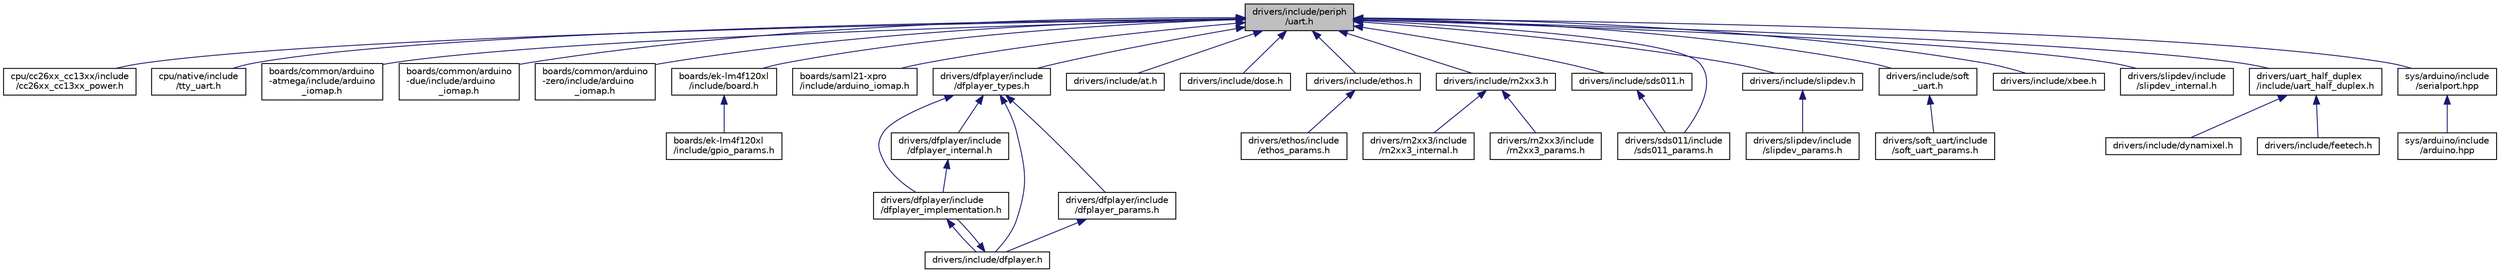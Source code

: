 digraph "drivers/include/periph/uart.h"
{
 // LATEX_PDF_SIZE
  edge [fontname="Helvetica",fontsize="10",labelfontname="Helvetica",labelfontsize="10"];
  node [fontname="Helvetica",fontsize="10",shape=record];
  Node1 [label="drivers/include/periph\l/uart.h",height=0.2,width=0.4,color="black", fillcolor="grey75", style="filled", fontcolor="black",tooltip="Low-level UART peripheral driver interface definition."];
  Node1 -> Node2 [dir="back",color="midnightblue",fontsize="10",style="solid",fontname="Helvetica"];
  Node2 [label="cpu/cc26xx_cc13xx/include\l/cc26xx_cc13xx_power.h",height=0.2,width=0.4,color="black", fillcolor="white", style="filled",URL="$cc26xx__cc13xx__power_8h.html",tooltip="CC26xx/CC13xx Power management."];
  Node1 -> Node3 [dir="back",color="midnightblue",fontsize="10",style="solid",fontname="Helvetica"];
  Node3 [label="cpu/native/include\l/tty_uart.h",height=0.2,width=0.4,color="black", fillcolor="white", style="filled",URL="$tty__uart_8h.html",tooltip="UART implementation based on /dev/tty devices on host."];
  Node1 -> Node4 [dir="back",color="midnightblue",fontsize="10",style="solid",fontname="Helvetica"];
  Node4 [label="boards/common/arduino\l-atmega/include/arduino\l_iomap.h",height=0.2,width=0.4,color="black", fillcolor="white", style="filled",URL="$common_2arduino-atmega_2include_2arduino__iomap_8h.html",tooltip="Mapping from MCU pins to Arduino pins for Arduino Atmega boards."];
  Node1 -> Node5 [dir="back",color="midnightblue",fontsize="10",style="solid",fontname="Helvetica"];
  Node5 [label="boards/common/arduino\l-due/include/arduino\l_iomap.h",height=0.2,width=0.4,color="black", fillcolor="white", style="filled",URL="$common_2arduino-due_2include_2arduino__iomap_8h.html",tooltip="Mapping from MCU pins to Arduino pins."];
  Node1 -> Node6 [dir="back",color="midnightblue",fontsize="10",style="solid",fontname="Helvetica"];
  Node6 [label="boards/common/arduino\l-zero/include/arduino\l_iomap.h",height=0.2,width=0.4,color="black", fillcolor="white", style="filled",URL="$common_2arduino-zero_2include_2arduino__iomap_8h.html",tooltip="Mapping from MCU pins to Arduino pins."];
  Node1 -> Node7 [dir="back",color="midnightblue",fontsize="10",style="solid",fontname="Helvetica"];
  Node7 [label="boards/ek-lm4f120xl\l/include/board.h",height=0.2,width=0.4,color="black", fillcolor="white", style="filled",URL="$ek-lm4f120xl_2include_2board_8h.html",tooltip="Board specific definitions for the Stellaris Launchpad LM4F120 board."];
  Node7 -> Node8 [dir="back",color="midnightblue",fontsize="10",style="solid",fontname="Helvetica"];
  Node8 [label="boards/ek-lm4f120xl\l/include/gpio_params.h",height=0.2,width=0.4,color="black", fillcolor="white", style="filled",URL="$ek-lm4f120xl_2include_2gpio__params_8h.html",tooltip="Board specific configuration of direct mapped GPIOs."];
  Node1 -> Node9 [dir="back",color="midnightblue",fontsize="10",style="solid",fontname="Helvetica"];
  Node9 [label="boards/saml21-xpro\l/include/arduino_iomap.h",height=0.2,width=0.4,color="black", fillcolor="white", style="filled",URL="$saml21-xpro_2include_2arduino__iomap_8h.html",tooltip="Mapping from board pins to Arduino pins."];
  Node1 -> Node10 [dir="back",color="midnightblue",fontsize="10",style="solid",fontname="Helvetica"];
  Node10 [label="drivers/dfplayer/include\l/dfplayer_types.h",height=0.2,width=0.4,color="black", fillcolor="white", style="filled",URL="$dfplayer__types_8h.html",tooltip="Types used in the DFPlayer Mini Device Driver."];
  Node10 -> Node11 [dir="back",color="midnightblue",fontsize="10",style="solid",fontname="Helvetica"];
  Node11 [label="drivers/dfplayer/include\l/dfplayer_implementation.h",height=0.2,width=0.4,color="black", fillcolor="white", style="filled",URL="$dfplayer__implementation_8h.html",tooltip="Header-only functions of the DFPlayer Mini Device driver."];
  Node11 -> Node12 [dir="back",color="midnightblue",fontsize="10",style="solid",fontname="Helvetica"];
  Node12 [label="drivers/include/dfplayer.h",height=0.2,width=0.4,color="black", fillcolor="white", style="filled",URL="$dfplayer_8h.html",tooltip="DFPlayer Mini Device Driver."];
  Node12 -> Node11 [dir="back",color="midnightblue",fontsize="10",style="solid",fontname="Helvetica"];
  Node10 -> Node13 [dir="back",color="midnightblue",fontsize="10",style="solid",fontname="Helvetica"];
  Node13 [label="drivers/dfplayer/include\l/dfplayer_internal.h",height=0.2,width=0.4,color="black", fillcolor="white", style="filled",URL="$dfplayer__internal_8h.html",tooltip="Internal functions of DFPlayer Mini Device driver."];
  Node13 -> Node11 [dir="back",color="midnightblue",fontsize="10",style="solid",fontname="Helvetica"];
  Node10 -> Node14 [dir="back",color="midnightblue",fontsize="10",style="solid",fontname="Helvetica"];
  Node14 [label="drivers/dfplayer/include\l/dfplayer_params.h",height=0.2,width=0.4,color="black", fillcolor="white", style="filled",URL="$dfplayer__params_8h.html",tooltip="Default configuration for the DFPlayer Mini driver."];
  Node14 -> Node12 [dir="back",color="midnightblue",fontsize="10",style="solid",fontname="Helvetica"];
  Node10 -> Node12 [dir="back",color="midnightblue",fontsize="10",style="solid",fontname="Helvetica"];
  Node1 -> Node15 [dir="back",color="midnightblue",fontsize="10",style="solid",fontname="Helvetica"];
  Node15 [label="drivers/include/at.h",height=0.2,width=0.4,color="black", fillcolor="white", style="filled",URL="$at_8h.html",tooltip="AT (Hayes) library interface."];
  Node1 -> Node16 [dir="back",color="midnightblue",fontsize="10",style="solid",fontname="Helvetica"];
  Node16 [label="drivers/include/dose.h",height=0.2,width=0.4,color="black", fillcolor="white", style="filled",URL="$dose_8h.html",tooltip="Driver for the Differentially Operated Serial Ethernet module."];
  Node1 -> Node17 [dir="back",color="midnightblue",fontsize="10",style="solid",fontname="Helvetica"];
  Node17 [label="drivers/include/ethos.h",height=0.2,width=0.4,color="black", fillcolor="white", style="filled",URL="$ethos_8h.html",tooltip="Interface definition for the ethernet-over-serial module."];
  Node17 -> Node18 [dir="back",color="midnightblue",fontsize="10",style="solid",fontname="Helvetica"];
  Node18 [label="drivers/ethos/include\l/ethos_params.h",height=0.2,width=0.4,color="black", fillcolor="white", style="filled",URL="$ethos__params_8h.html",tooltip="Default configuration for the ethos device driver."];
  Node1 -> Node19 [dir="back",color="midnightblue",fontsize="10",style="solid",fontname="Helvetica"];
  Node19 [label="drivers/include/rn2xx3.h",height=0.2,width=0.4,color="black", fillcolor="white", style="filled",URL="$rn2xx3_8h.html",tooltip="High-level driver for the RN2483/RN2903 LoRa modules."];
  Node19 -> Node20 [dir="back",color="midnightblue",fontsize="10",style="solid",fontname="Helvetica"];
  Node20 [label="drivers/rn2xx3/include\l/rn2xx3_internal.h",height=0.2,width=0.4,color="black", fillcolor="white", style="filled",URL="$rn2xx3__internal_8h.html",tooltip="Internal driver definitions for the RN2483/RN2903 LoRa modules."];
  Node19 -> Node21 [dir="back",color="midnightblue",fontsize="10",style="solid",fontname="Helvetica"];
  Node21 [label="drivers/rn2xx3/include\l/rn2xx3_params.h",height=0.2,width=0.4,color="black", fillcolor="white", style="filled",URL="$rn2xx3__params_8h.html",tooltip="Default configuration for RN2483/RN2903 devices."];
  Node1 -> Node22 [dir="back",color="midnightblue",fontsize="10",style="solid",fontname="Helvetica"];
  Node22 [label="drivers/include/sds011.h",height=0.2,width=0.4,color="black", fillcolor="white", style="filled",URL="$sds011_8h.html",tooltip="Interface for controlling SDS011 Laser Dust Sensor."];
  Node22 -> Node23 [dir="back",color="midnightblue",fontsize="10",style="solid",fontname="Helvetica"];
  Node23 [label="drivers/sds011/include\l/sds011_params.h",height=0.2,width=0.4,color="black", fillcolor="white", style="filled",URL="$sds011__params_8h.html",tooltip="SDS011 sensor specific configuration."];
  Node1 -> Node24 [dir="back",color="midnightblue",fontsize="10",style="solid",fontname="Helvetica"];
  Node24 [label="drivers/include/slipdev.h",height=0.2,width=0.4,color="black", fillcolor="white", style="filled",URL="$slipdev_8h.html",tooltip="SLIP device definitions."];
  Node24 -> Node25 [dir="back",color="midnightblue",fontsize="10",style="solid",fontname="Helvetica"];
  Node25 [label="drivers/slipdev/include\l/slipdev_params.h",height=0.2,width=0.4,color="black", fillcolor="white", style="filled",URL="$slipdev__params_8h.html",tooltip="Default configuration for the SLIP device driver."];
  Node1 -> Node26 [dir="back",color="midnightblue",fontsize="10",style="solid",fontname="Helvetica"];
  Node26 [label="drivers/include/soft\l_uart.h",height=0.2,width=0.4,color="black", fillcolor="white", style="filled",URL="$soft__uart_8h.html",tooltip="Software UART port descriptor definition."];
  Node26 -> Node27 [dir="back",color="midnightblue",fontsize="10",style="solid",fontname="Helvetica"];
  Node27 [label="drivers/soft_uart/include\l/soft_uart_params.h",height=0.2,width=0.4,color="black", fillcolor="white", style="filled",URL="$soft__uart__params_8h.html",tooltip="Software UART configuration."];
  Node1 -> Node28 [dir="back",color="midnightblue",fontsize="10",style="solid",fontname="Helvetica"];
  Node28 [label="drivers/include/xbee.h",height=0.2,width=0.4,color="black", fillcolor="white", style="filled",URL="$xbee_8h.html",tooltip="High-level driver for the XBee S1 802.15.4 modem."];
  Node1 -> Node23 [dir="back",color="midnightblue",fontsize="10",style="solid",fontname="Helvetica"];
  Node1 -> Node29 [dir="back",color="midnightblue",fontsize="10",style="solid",fontname="Helvetica"];
  Node29 [label="drivers/slipdev/include\l/slipdev_internal.h",height=0.2,width=0.4,color="black", fillcolor="white", style="filled",URL="$slipdev__internal_8h.html",tooltip=" "];
  Node1 -> Node30 [dir="back",color="midnightblue",fontsize="10",style="solid",fontname="Helvetica"];
  Node30 [label="drivers/uart_half_duplex\l/include/uart_half_duplex.h",height=0.2,width=0.4,color="black", fillcolor="white", style="filled",URL="$uart__half__duplex_8h.html",tooltip="Interface definition for half-duplex UART driver."];
  Node30 -> Node31 [dir="back",color="midnightblue",fontsize="10",style="solid",fontname="Helvetica"];
  Node31 [label="drivers/include/dynamixel.h",height=0.2,width=0.4,color="black", fillcolor="white", style="filled",URL="$dynamixel_8h.html",tooltip="Interface definition for Dynamixel devices driver."];
  Node30 -> Node32 [dir="back",color="midnightblue",fontsize="10",style="solid",fontname="Helvetica"];
  Node32 [label="drivers/include/feetech.h",height=0.2,width=0.4,color="black", fillcolor="white", style="filled",URL="$feetech_8h.html",tooltip="Interface definition for Feetech devices driver."];
  Node1 -> Node33 [dir="back",color="midnightblue",fontsize="10",style="solid",fontname="Helvetica"];
  Node33 [label="sys/arduino/include\l/serialport.hpp",height=0.2,width=0.4,color="black", fillcolor="white", style="filled",URL="$serialport_8hpp.html",tooltip="Definition of the Arduino 'Serial' interface."];
  Node33 -> Node34 [dir="back",color="midnightblue",fontsize="10",style="solid",fontname="Helvetica"];
  Node34 [label="sys/arduino/include\l/arduino.hpp",height=0.2,width=0.4,color="black", fillcolor="white", style="filled",URL="$arduino_8hpp.html",tooltip="Main interface definition of the Arduino API."];
}
